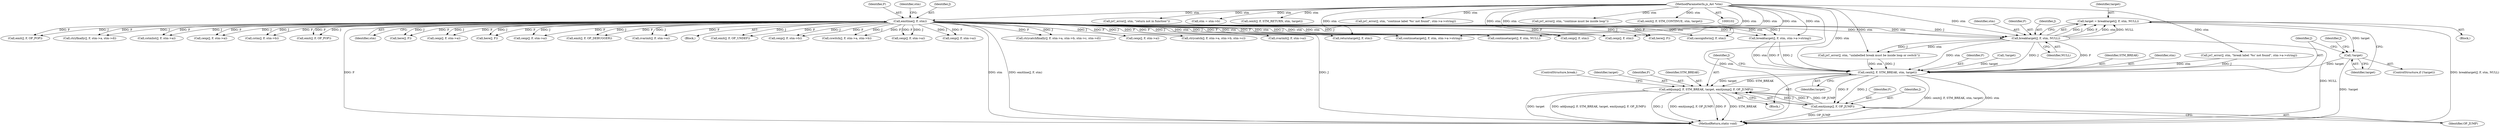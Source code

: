 digraph "1_ghostscript_5008105780c0b0182ea6eda83ad5598f225be3ee@del" {
"1000584" [label="(Call,target = breaktarget(J, F, stm, NULL))"];
"1000586" [label="(Call,breaktarget(J, F, stm, NULL))"];
"1000111" [label="(Call,emitline(J, F, stm))"];
"1000104" [label="(MethodParameterIn,js_Ast *stm)"];
"1000592" [label="(Call,!target)"];
"1000598" [label="(Call,cexit(J, F, STM_BREAK, stm, target))"];
"1000604" [label="(Call,addjump(J, F, STM_BREAK, target, emitjump(J, F, OP_JUMP)))"];
"1000609" [label="(Call,emitjump(J, F, OP_JUMP))"];
"1000111" [label="(Call,emitline(J, F, stm))"];
"1000603" [label="(Identifier,target)"];
"1000586" [label="(Call,breaktarget(J, F, stm, NULL))"];
"1000589" [label="(Identifier,stm)"];
"1000440" [label="(Call,cassignforin(J, F, stm))"];
"1000622" [label="(Call,continuetarget(J, F, stm, stm->a->string))"];
"1000112" [label="(Identifier,J)"];
"1000225" [label="(Call,here(J, F))"];
"1000680" [label="(Call,cexp(J, F, stm->a))"];
"1000571" [label="(Call,!target)"];
"1000815" [label="(Call,emit(J, F, OP_POP))"];
"1000793" [label="(Call,ctryfinally(J, F, stm->a, stm->d))"];
"1000599" [label="(Identifier,J)"];
"1000700" [label="(Call,jsC_error(J, stm, \"return not in function\"))"];
"1000525" [label="(Call,stm = stm->b)"];
"1000573" [label="(Call,jsC_error(J, stm, \"break label '%s' not found\", stm->a->string))"];
"1000609" [label="(Call,emitjump(J, F, OP_JUMP))"];
"1000611" [label="(Identifier,F)"];
"1000123" [label="(Call,cstmlist(J, F, stm->a))"];
"1000607" [label="(Identifier,STM_BREAK)"];
"1000584" [label="(Call,target = breaktarget(J, F, stm, NULL))"];
"1000199" [label="(Call,cexp(J, F, stm->a))"];
"1000593" [label="(Identifier,target)"];
"1000114" [label="(Identifier,stm)"];
"1000647" [label="(Call,continuetarget(J, F, stm, NULL))"];
"1000592" [label="(Call,!target)"];
"1000119" [label="(Block,)"];
"1000779" [label="(Call,ctrycatch(J, F, stm->a, stm->b, stm->c))"];
"1000601" [label="(Identifier,STM_BREAK)"];
"1000598" [label="(Call,cexit(J, F, STM_BREAK, stm, target))"];
"1000136" [label="(Call,emit(J, F, OP_POP))"];
"1000602" [label="(Identifier,stm)"];
"1000585" [label="(Identifier,target)"];
"1000339" [label="(Call,here(J, F))"];
"1000728" [label="(Call,cexp(J, F, stm->a))"];
"1000704" [label="(Call,cexit(J, F, STM_RETURN, stm, target))"];
"1000264" [label="(Call,here(J, F))"];
"1000591" [label="(ControlStructure,if (!target))"];
"1000594" [label="(Call,jsC_error(J, stm, \"unlabelled break must be inside loop or switch\"))"];
"1000716" [label="(Call,cexp(J, F, stm->a))"];
"1000613" [label="(ControlStructure,break;)"];
"1000825" [label="(Call,cexp(J, F, stm))"];
"1000804" [label="(Call,emit(J, F, OP_DEBUGGER))"];
"1000608" [label="(Identifier,target)"];
"1000819" [label="(Call,cexp(J, F, stm))"];
"1000314" [label="(Call,cvarinit(J, F, stm->a))"];
"1000105" [label="(Block,)"];
"1000583" [label="(Block,)"];
"1000634" [label="(Call,jsC_error(J, stm, \"continue label '%s' not found\", stm->a->string))"];
"1000687" [label="(Call,emit(J, F, OP_UNDEF))"];
"1000414" [label="(Call,cexp(J, F, stm->b))"];
"1000104" [label="(MethodParameterIn,js_Ast *stm)"];
"1000492" [label="(Call,cswitch(J, F, stm->a, stm->b))"];
"1000693" [label="(Call,returntarget(J, F, stm))"];
"1000595" [label="(Identifier,J)"];
"1000604" [label="(Call,addjump(J, F, STM_BREAK, target, emitjump(J, F, OP_JUMP)))"];
"1000588" [label="(Identifier,F)"];
"1000327" [label="(Call,cexp(J, F, stm->a))"];
"1000655" [label="(Call,jsC_error(J, stm, \"continue must be inside loop\"))"];
"1000113" [label="(Identifier,F)"];
"1000513" [label="(Call,cstm(J, F, stm->b))"];
"1000146" [label="(Call,cvarinit(J, F, stm->a))"];
"1000834" [label="(MethodReturn,static void)"];
"1000590" [label="(Identifier,NULL)"];
"1000587" [label="(Identifier,J)"];
"1000159" [label="(Call,cexp(J, F, stm->a))"];
"1000605" [label="(Identifier,J)"];
"1000606" [label="(Identifier,F)"];
"1000612" [label="(Identifier,OP_JUMP)"];
"1000561" [label="(Call,breaktarget(J, F, stm, stm->a->string))"];
"1000610" [label="(Identifier,J)"];
"1000659" [label="(Call,cexit(J, F, STM_CONTINUE, stm, target))"];
"1000763" [label="(Call,ctrycatchfinally(J, F, stm->a, stm->b, stm->c, stm->d))"];
"1000600" [label="(Identifier,F)"];
"1000117" [label="(Identifier,stm)"];
"1000584" -> "1000583"  [label="AST: "];
"1000584" -> "1000586"  [label="CFG: "];
"1000585" -> "1000584"  [label="AST: "];
"1000586" -> "1000584"  [label="AST: "];
"1000593" -> "1000584"  [label="CFG: "];
"1000584" -> "1000834"  [label="DDG: breaktarget(J, F, stm, NULL)"];
"1000586" -> "1000584"  [label="DDG: J"];
"1000586" -> "1000584"  [label="DDG: F"];
"1000586" -> "1000584"  [label="DDG: stm"];
"1000586" -> "1000584"  [label="DDG: NULL"];
"1000584" -> "1000592"  [label="DDG: target"];
"1000586" -> "1000590"  [label="CFG: "];
"1000587" -> "1000586"  [label="AST: "];
"1000588" -> "1000586"  [label="AST: "];
"1000589" -> "1000586"  [label="AST: "];
"1000590" -> "1000586"  [label="AST: "];
"1000586" -> "1000834"  [label="DDG: NULL"];
"1000111" -> "1000586"  [label="DDG: J"];
"1000111" -> "1000586"  [label="DDG: F"];
"1000111" -> "1000586"  [label="DDG: stm"];
"1000104" -> "1000586"  [label="DDG: stm"];
"1000586" -> "1000594"  [label="DDG: J"];
"1000586" -> "1000594"  [label="DDG: stm"];
"1000586" -> "1000598"  [label="DDG: J"];
"1000586" -> "1000598"  [label="DDG: F"];
"1000586" -> "1000598"  [label="DDG: stm"];
"1000111" -> "1000105"  [label="AST: "];
"1000111" -> "1000114"  [label="CFG: "];
"1000112" -> "1000111"  [label="AST: "];
"1000113" -> "1000111"  [label="AST: "];
"1000114" -> "1000111"  [label="AST: "];
"1000117" -> "1000111"  [label="CFG: "];
"1000111" -> "1000834"  [label="DDG: stm"];
"1000111" -> "1000834"  [label="DDG: J"];
"1000111" -> "1000834"  [label="DDG: F"];
"1000111" -> "1000834"  [label="DDG: emitline(J, F, stm)"];
"1000104" -> "1000111"  [label="DDG: stm"];
"1000111" -> "1000123"  [label="DDG: J"];
"1000111" -> "1000123"  [label="DDG: F"];
"1000111" -> "1000136"  [label="DDG: J"];
"1000111" -> "1000136"  [label="DDG: F"];
"1000111" -> "1000146"  [label="DDG: J"];
"1000111" -> "1000146"  [label="DDG: F"];
"1000111" -> "1000159"  [label="DDG: J"];
"1000111" -> "1000159"  [label="DDG: F"];
"1000111" -> "1000199"  [label="DDG: J"];
"1000111" -> "1000199"  [label="DDG: F"];
"1000111" -> "1000225"  [label="DDG: J"];
"1000111" -> "1000225"  [label="DDG: F"];
"1000111" -> "1000264"  [label="DDG: J"];
"1000111" -> "1000264"  [label="DDG: F"];
"1000111" -> "1000314"  [label="DDG: J"];
"1000111" -> "1000314"  [label="DDG: F"];
"1000111" -> "1000327"  [label="DDG: J"];
"1000111" -> "1000327"  [label="DDG: F"];
"1000111" -> "1000339"  [label="DDG: J"];
"1000111" -> "1000339"  [label="DDG: F"];
"1000111" -> "1000414"  [label="DDG: J"];
"1000111" -> "1000414"  [label="DDG: F"];
"1000111" -> "1000440"  [label="DDG: stm"];
"1000111" -> "1000492"  [label="DDG: J"];
"1000111" -> "1000492"  [label="DDG: F"];
"1000111" -> "1000513"  [label="DDG: J"];
"1000111" -> "1000513"  [label="DDG: F"];
"1000111" -> "1000561"  [label="DDG: J"];
"1000111" -> "1000561"  [label="DDG: F"];
"1000111" -> "1000561"  [label="DDG: stm"];
"1000111" -> "1000622"  [label="DDG: J"];
"1000111" -> "1000622"  [label="DDG: F"];
"1000111" -> "1000622"  [label="DDG: stm"];
"1000111" -> "1000647"  [label="DDG: J"];
"1000111" -> "1000647"  [label="DDG: F"];
"1000111" -> "1000647"  [label="DDG: stm"];
"1000111" -> "1000680"  [label="DDG: J"];
"1000111" -> "1000680"  [label="DDG: F"];
"1000111" -> "1000687"  [label="DDG: J"];
"1000111" -> "1000687"  [label="DDG: F"];
"1000111" -> "1000693"  [label="DDG: stm"];
"1000111" -> "1000716"  [label="DDG: J"];
"1000111" -> "1000716"  [label="DDG: F"];
"1000111" -> "1000728"  [label="DDG: J"];
"1000111" -> "1000728"  [label="DDG: F"];
"1000111" -> "1000763"  [label="DDG: J"];
"1000111" -> "1000763"  [label="DDG: F"];
"1000111" -> "1000779"  [label="DDG: J"];
"1000111" -> "1000779"  [label="DDG: F"];
"1000111" -> "1000793"  [label="DDG: J"];
"1000111" -> "1000793"  [label="DDG: F"];
"1000111" -> "1000804"  [label="DDG: J"];
"1000111" -> "1000804"  [label="DDG: F"];
"1000111" -> "1000815"  [label="DDG: J"];
"1000111" -> "1000815"  [label="DDG: F"];
"1000111" -> "1000819"  [label="DDG: stm"];
"1000111" -> "1000825"  [label="DDG: J"];
"1000111" -> "1000825"  [label="DDG: F"];
"1000111" -> "1000825"  [label="DDG: stm"];
"1000104" -> "1000102"  [label="AST: "];
"1000104" -> "1000834"  [label="DDG: stm"];
"1000104" -> "1000440"  [label="DDG: stm"];
"1000104" -> "1000525"  [label="DDG: stm"];
"1000104" -> "1000561"  [label="DDG: stm"];
"1000104" -> "1000573"  [label="DDG: stm"];
"1000104" -> "1000594"  [label="DDG: stm"];
"1000104" -> "1000598"  [label="DDG: stm"];
"1000104" -> "1000622"  [label="DDG: stm"];
"1000104" -> "1000634"  [label="DDG: stm"];
"1000104" -> "1000647"  [label="DDG: stm"];
"1000104" -> "1000655"  [label="DDG: stm"];
"1000104" -> "1000659"  [label="DDG: stm"];
"1000104" -> "1000693"  [label="DDG: stm"];
"1000104" -> "1000700"  [label="DDG: stm"];
"1000104" -> "1000704"  [label="DDG: stm"];
"1000104" -> "1000819"  [label="DDG: stm"];
"1000104" -> "1000825"  [label="DDG: stm"];
"1000592" -> "1000591"  [label="AST: "];
"1000592" -> "1000593"  [label="CFG: "];
"1000593" -> "1000592"  [label="AST: "];
"1000595" -> "1000592"  [label="CFG: "];
"1000599" -> "1000592"  [label="CFG: "];
"1000592" -> "1000834"  [label="DDG: !target"];
"1000592" -> "1000598"  [label="DDG: target"];
"1000598" -> "1000119"  [label="AST: "];
"1000598" -> "1000603"  [label="CFG: "];
"1000599" -> "1000598"  [label="AST: "];
"1000600" -> "1000598"  [label="AST: "];
"1000601" -> "1000598"  [label="AST: "];
"1000602" -> "1000598"  [label="AST: "];
"1000603" -> "1000598"  [label="AST: "];
"1000605" -> "1000598"  [label="CFG: "];
"1000598" -> "1000834"  [label="DDG: cexit(J, F, STM_BREAK, stm, target)"];
"1000598" -> "1000834"  [label="DDG: stm"];
"1000573" -> "1000598"  [label="DDG: J"];
"1000573" -> "1000598"  [label="DDG: stm"];
"1000561" -> "1000598"  [label="DDG: J"];
"1000561" -> "1000598"  [label="DDG: F"];
"1000561" -> "1000598"  [label="DDG: stm"];
"1000594" -> "1000598"  [label="DDG: J"];
"1000594" -> "1000598"  [label="DDG: stm"];
"1000571" -> "1000598"  [label="DDG: target"];
"1000598" -> "1000604"  [label="DDG: STM_BREAK"];
"1000598" -> "1000604"  [label="DDG: target"];
"1000598" -> "1000609"  [label="DDG: J"];
"1000598" -> "1000609"  [label="DDG: F"];
"1000604" -> "1000119"  [label="AST: "];
"1000604" -> "1000609"  [label="CFG: "];
"1000605" -> "1000604"  [label="AST: "];
"1000606" -> "1000604"  [label="AST: "];
"1000607" -> "1000604"  [label="AST: "];
"1000608" -> "1000604"  [label="AST: "];
"1000609" -> "1000604"  [label="AST: "];
"1000613" -> "1000604"  [label="CFG: "];
"1000604" -> "1000834"  [label="DDG: STM_BREAK"];
"1000604" -> "1000834"  [label="DDG: target"];
"1000604" -> "1000834"  [label="DDG: addjump(J, F, STM_BREAK, target, emitjump(J, F, OP_JUMP))"];
"1000604" -> "1000834"  [label="DDG: J"];
"1000604" -> "1000834"  [label="DDG: emitjump(J, F, OP_JUMP)"];
"1000604" -> "1000834"  [label="DDG: F"];
"1000609" -> "1000604"  [label="DDG: J"];
"1000609" -> "1000604"  [label="DDG: F"];
"1000609" -> "1000604"  [label="DDG: OP_JUMP"];
"1000609" -> "1000612"  [label="CFG: "];
"1000610" -> "1000609"  [label="AST: "];
"1000611" -> "1000609"  [label="AST: "];
"1000612" -> "1000609"  [label="AST: "];
"1000609" -> "1000834"  [label="DDG: OP_JUMP"];
}
